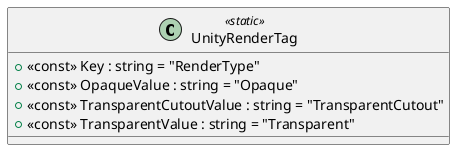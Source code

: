 @startuml
class UnityRenderTag <<static>> {
    + <<const>> Key : string = "RenderType"
    + <<const>> OpaqueValue : string = "Opaque"
    + <<const>> TransparentCutoutValue : string = "TransparentCutout"
    + <<const>> TransparentValue : string = "Transparent"
}
@enduml
